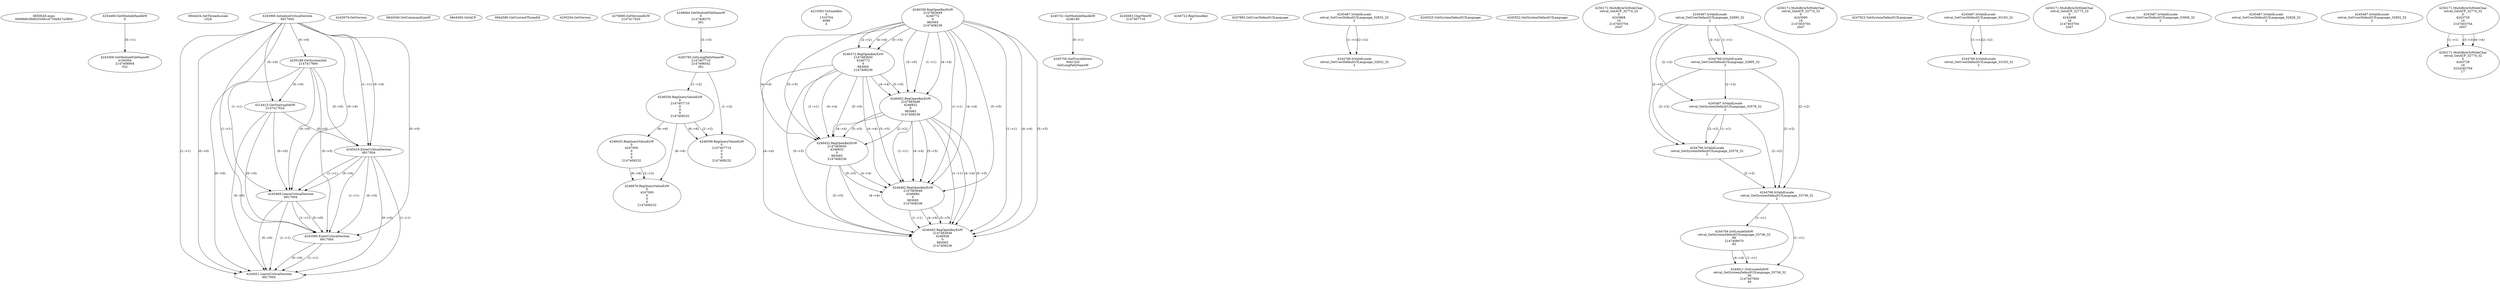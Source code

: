 // Global SCDG with merge call
digraph {
	0 [label="6850628.main
0008fdfc59d62544fccd754b827a3800"]
	1 [label="4254480.GetModuleHandleW
0"]
	2 [label="6844434.SetThreadLocale
1024"]
	3 [label="4243965.InitializeCriticalSection
6917004"]
	4 [label="4243979.GetVersion
"]
	5 [label="4250188.GetSystemInfo
2147417660"]
	3 -> 5 [label="(0-->0)"]
	6 [label="6844540.GetCommandLineW
"]
	7 [label="4214413.GetStartupInfoW
2147417624"]
	3 -> 7 [label="(0-->0)"]
	5 -> 7 [label="(0-->0)"]
	8 [label="6844560.GetACP
"]
	9 [label="6844580.GetCurrentThreadId
"]
	10 [label="4250204.GetVersion
"]
	11 [label="4276690.GetVersionExW
2147417420"]
	12 [label="4243306.GetModuleFileNameW
4194304
2147408904
522"]
	1 -> 12 [label="(0-->1)"]
	13 [label="4248064.GetModuleFileNameW
0
2147408370
261"]
	14 [label="4215383.VirtualAlloc
0
1310704
4096
4"]
	15 [label="4246338.RegOpenKeyExW
2147483649
4246772
0
983065
2147408236"]
	16 [label="4245741.GetModuleHandleW
4246160"]
	17 [label="4245758.GetProcAddress
9441320
GetLongPathNameW"]
	16 -> 17 [label="(0-->1)"]
	18 [label="4245785.GetLongPathNameW
2147407710
2147406542
261"]
	13 -> 18 [label="(3-->3)"]
	19 [label="4245683.CharNextW
2147407716"]
	20 [label="4246556.RegQueryValueExW
0
2147407710
0
0
0
2147408232"]
	18 -> 20 [label="(1-->2)"]
	21 [label="4246599.RegQueryValueExW
0
2147407710
0
0
0
2147408232"]
	18 -> 21 [label="(1-->2)"]
	20 -> 21 [label="(2-->2)"]
	20 -> 21 [label="(6-->6)"]
	22 [label="4246722.RegCloseKey
0"]
	23 [label="4247883.GetUserDefaultUILanguage
"]
	24 [label="4245418.EnterCriticalSection
6917004"]
	3 -> 24 [label="(1-->1)"]
	3 -> 24 [label="(0-->0)"]
	5 -> 24 [label="(0-->0)"]
	7 -> 24 [label="(0-->0)"]
	25 [label="4245469.LeaveCriticalSection
6917004"]
	3 -> 25 [label="(1-->1)"]
	24 -> 25 [label="(1-->1)"]
	3 -> 25 [label="(0-->0)"]
	5 -> 25 [label="(0-->0)"]
	7 -> 25 [label="(0-->0)"]
	24 -> 25 [label="(0-->0)"]
	26 [label="4245487.IsValidLocale
retval_GetUserDefaultUILanguage_32832_32
2"]
	27 [label="4244766.IsValidLocale
retval_GetUserDefaultUILanguage_32832_32
2"]
	26 -> 27 [label="(1-->1)"]
	26 -> 27 [label="(2-->2)"]
	28 [label="4245525.GetSystemDefaultUILanguage
"]
	29 [label="4245552.GetSystemDefaultUILanguage
"]
	30 [label="4250171.MultiByteToWideChar
retval_GetACP_32774_32
0
4243868
10
2147403704
2047"]
	31 [label="4246635.RegQueryValueExW
0
4247000
0
0
0
2147408232"]
	20 -> 31 [label="(6-->6)"]
	32 [label="4245487.IsValidLocale
retval_GetUserDefaultUILanguage_32895_32
2"]
	33 [label="4250171.MultiByteToWideChar
retval_GetACP_32774_32
0
4243560
16
2147403704
2047"]
	34 [label="4244766.IsValidLocale
retval_GetUserDefaultUILanguage_32895_32
2"]
	32 -> 34 [label="(1-->1)"]
	32 -> 34 [label="(2-->2)"]
	35 [label="4245580.EnterCriticalSection
6917004"]
	3 -> 35 [label="(1-->1)"]
	24 -> 35 [label="(1-->1)"]
	25 -> 35 [label="(1-->1)"]
	3 -> 35 [label="(0-->0)"]
	5 -> 35 [label="(0-->0)"]
	7 -> 35 [label="(0-->0)"]
	24 -> 35 [label="(0-->0)"]
	25 -> 35 [label="(0-->0)"]
	36 [label="4245621.LeaveCriticalSection
6917004"]
	3 -> 36 [label="(1-->1)"]
	24 -> 36 [label="(1-->1)"]
	25 -> 36 [label="(1-->1)"]
	35 -> 36 [label="(1-->1)"]
	3 -> 36 [label="(0-->0)"]
	5 -> 36 [label="(0-->0)"]
	7 -> 36 [label="(0-->0)"]
	24 -> 36 [label="(0-->0)"]
	25 -> 36 [label="(0-->0)"]
	35 -> 36 [label="(0-->0)"]
	37 [label="4247923.GetSystemDefaultUILanguage
"]
	38 [label="4245487.IsValidLocale
retval_GetSystemDefaultUILanguage_33578_32
2"]
	32 -> 38 [label="(2-->2)"]
	34 -> 38 [label="(2-->2)"]
	39 [label="4244766.IsValidLocale
retval_GetSystemDefaultUILanguage_33578_32
2"]
	38 -> 39 [label="(1-->1)"]
	32 -> 39 [label="(2-->2)"]
	34 -> 39 [label="(2-->2)"]
	38 -> 39 [label="(2-->2)"]
	40 [label="4244766.IsValidLocale
retval_GetSystemDefaultUILanguage_33736_32
2"]
	32 -> 40 [label="(2-->2)"]
	34 -> 40 [label="(2-->2)"]
	38 -> 40 [label="(2-->2)"]
	39 -> 40 [label="(2-->2)"]
	41 [label="4244794.GetLocaleInfoW
retval_GetSystemDefaultUILanguage_33736_32
89
2147408070
85"]
	40 -> 41 [label="(1-->1)"]
	42 [label="4244811.GetLocaleInfoW
retval_GetSystemDefaultUILanguage_33736_32
90
2147407900
85"]
	40 -> 42 [label="(1-->1)"]
	41 -> 42 [label="(1-->1)"]
	41 -> 42 [label="(4-->4)"]
	43 [label="4246372.RegOpenKeyExW
2147483650
4246772
0
983065
2147408236"]
	15 -> 43 [label="(2-->2)"]
	15 -> 43 [label="(4-->4)"]
	15 -> 43 [label="(5-->5)"]
	44 [label="4246402.RegOpenKeyExW
2147483649
4246832
0
983065
2147408236"]
	15 -> 44 [label="(1-->1)"]
	15 -> 44 [label="(4-->4)"]
	43 -> 44 [label="(4-->4)"]
	15 -> 44 [label="(5-->5)"]
	43 -> 44 [label="(5-->5)"]
	45 [label="4246432.RegOpenKeyExW
2147483650
4246832
0
983065
2147408236"]
	43 -> 45 [label="(1-->1)"]
	44 -> 45 [label="(2-->2)"]
	15 -> 45 [label="(4-->4)"]
	43 -> 45 [label="(4-->4)"]
	44 -> 45 [label="(4-->4)"]
	15 -> 45 [label="(5-->5)"]
	43 -> 45 [label="(5-->5)"]
	44 -> 45 [label="(5-->5)"]
	46 [label="4245487.IsValidLocale
retval_GetUserDefaultUILanguage_33183_32
2"]
	47 [label="4244766.IsValidLocale
retval_GetUserDefaultUILanguage_33183_32
2"]
	46 -> 47 [label="(1-->1)"]
	46 -> 47 [label="(2-->2)"]
	48 [label="4250171.MultiByteToWideChar
retval_GetACP_32773_32
0
4243488
16
2147403704
2047"]
	49 [label="4246462.RegOpenKeyExW
2147483649
4246884
0
983065
2147408236"]
	15 -> 49 [label="(1-->1)"]
	44 -> 49 [label="(1-->1)"]
	15 -> 49 [label="(4-->4)"]
	43 -> 49 [label="(4-->4)"]
	44 -> 49 [label="(4-->4)"]
	45 -> 49 [label="(4-->4)"]
	15 -> 49 [label="(5-->5)"]
	43 -> 49 [label="(5-->5)"]
	44 -> 49 [label="(5-->5)"]
	45 -> 49 [label="(5-->5)"]
	50 [label="4246492.RegOpenKeyExW
2147483649
4246936
0
983065
2147408236"]
	15 -> 50 [label="(1-->1)"]
	44 -> 50 [label="(1-->1)"]
	49 -> 50 [label="(1-->1)"]
	15 -> 50 [label="(4-->4)"]
	43 -> 50 [label="(4-->4)"]
	44 -> 50 [label="(4-->4)"]
	45 -> 50 [label="(4-->4)"]
	49 -> 50 [label="(4-->4)"]
	15 -> 50 [label="(5-->5)"]
	43 -> 50 [label="(5-->5)"]
	44 -> 50 [label="(5-->5)"]
	45 -> 50 [label="(5-->5)"]
	49 -> 50 [label="(5-->5)"]
	51 [label="4245487.IsValidLocale
retval_GetUserDefaultUILanguage_33606_32
2"]
	52 [label="4245487.IsValidLocale
retval_GetUserDefaultUILanguage_32828_32
2"]
	53 [label="4246676.RegQueryValueExW
0
4247000
0
0
0
2147408232"]
	31 -> 53 [label="(2-->2)"]
	20 -> 53 [label="(6-->6)"]
	31 -> 53 [label="(6-->6)"]
	54 [label="4245487.IsValidLocale
retval_GetUserDefaultUILanguage_32902_32
2"]
	55 [label="4250171.MultiByteToWideChar
retval_GetACP_32774_32
0
4243728
16
2147403704
2047"]
	56 [label="4250171.MultiByteToWideChar
retval_GetACP_32774_32
0
4243728
16
3224282764
17"]
	55 -> 56 [label="(1-->1)"]
	55 -> 56 [label="(3-->3)"]
	55 -> 56 [label="(4-->4)"]
}
